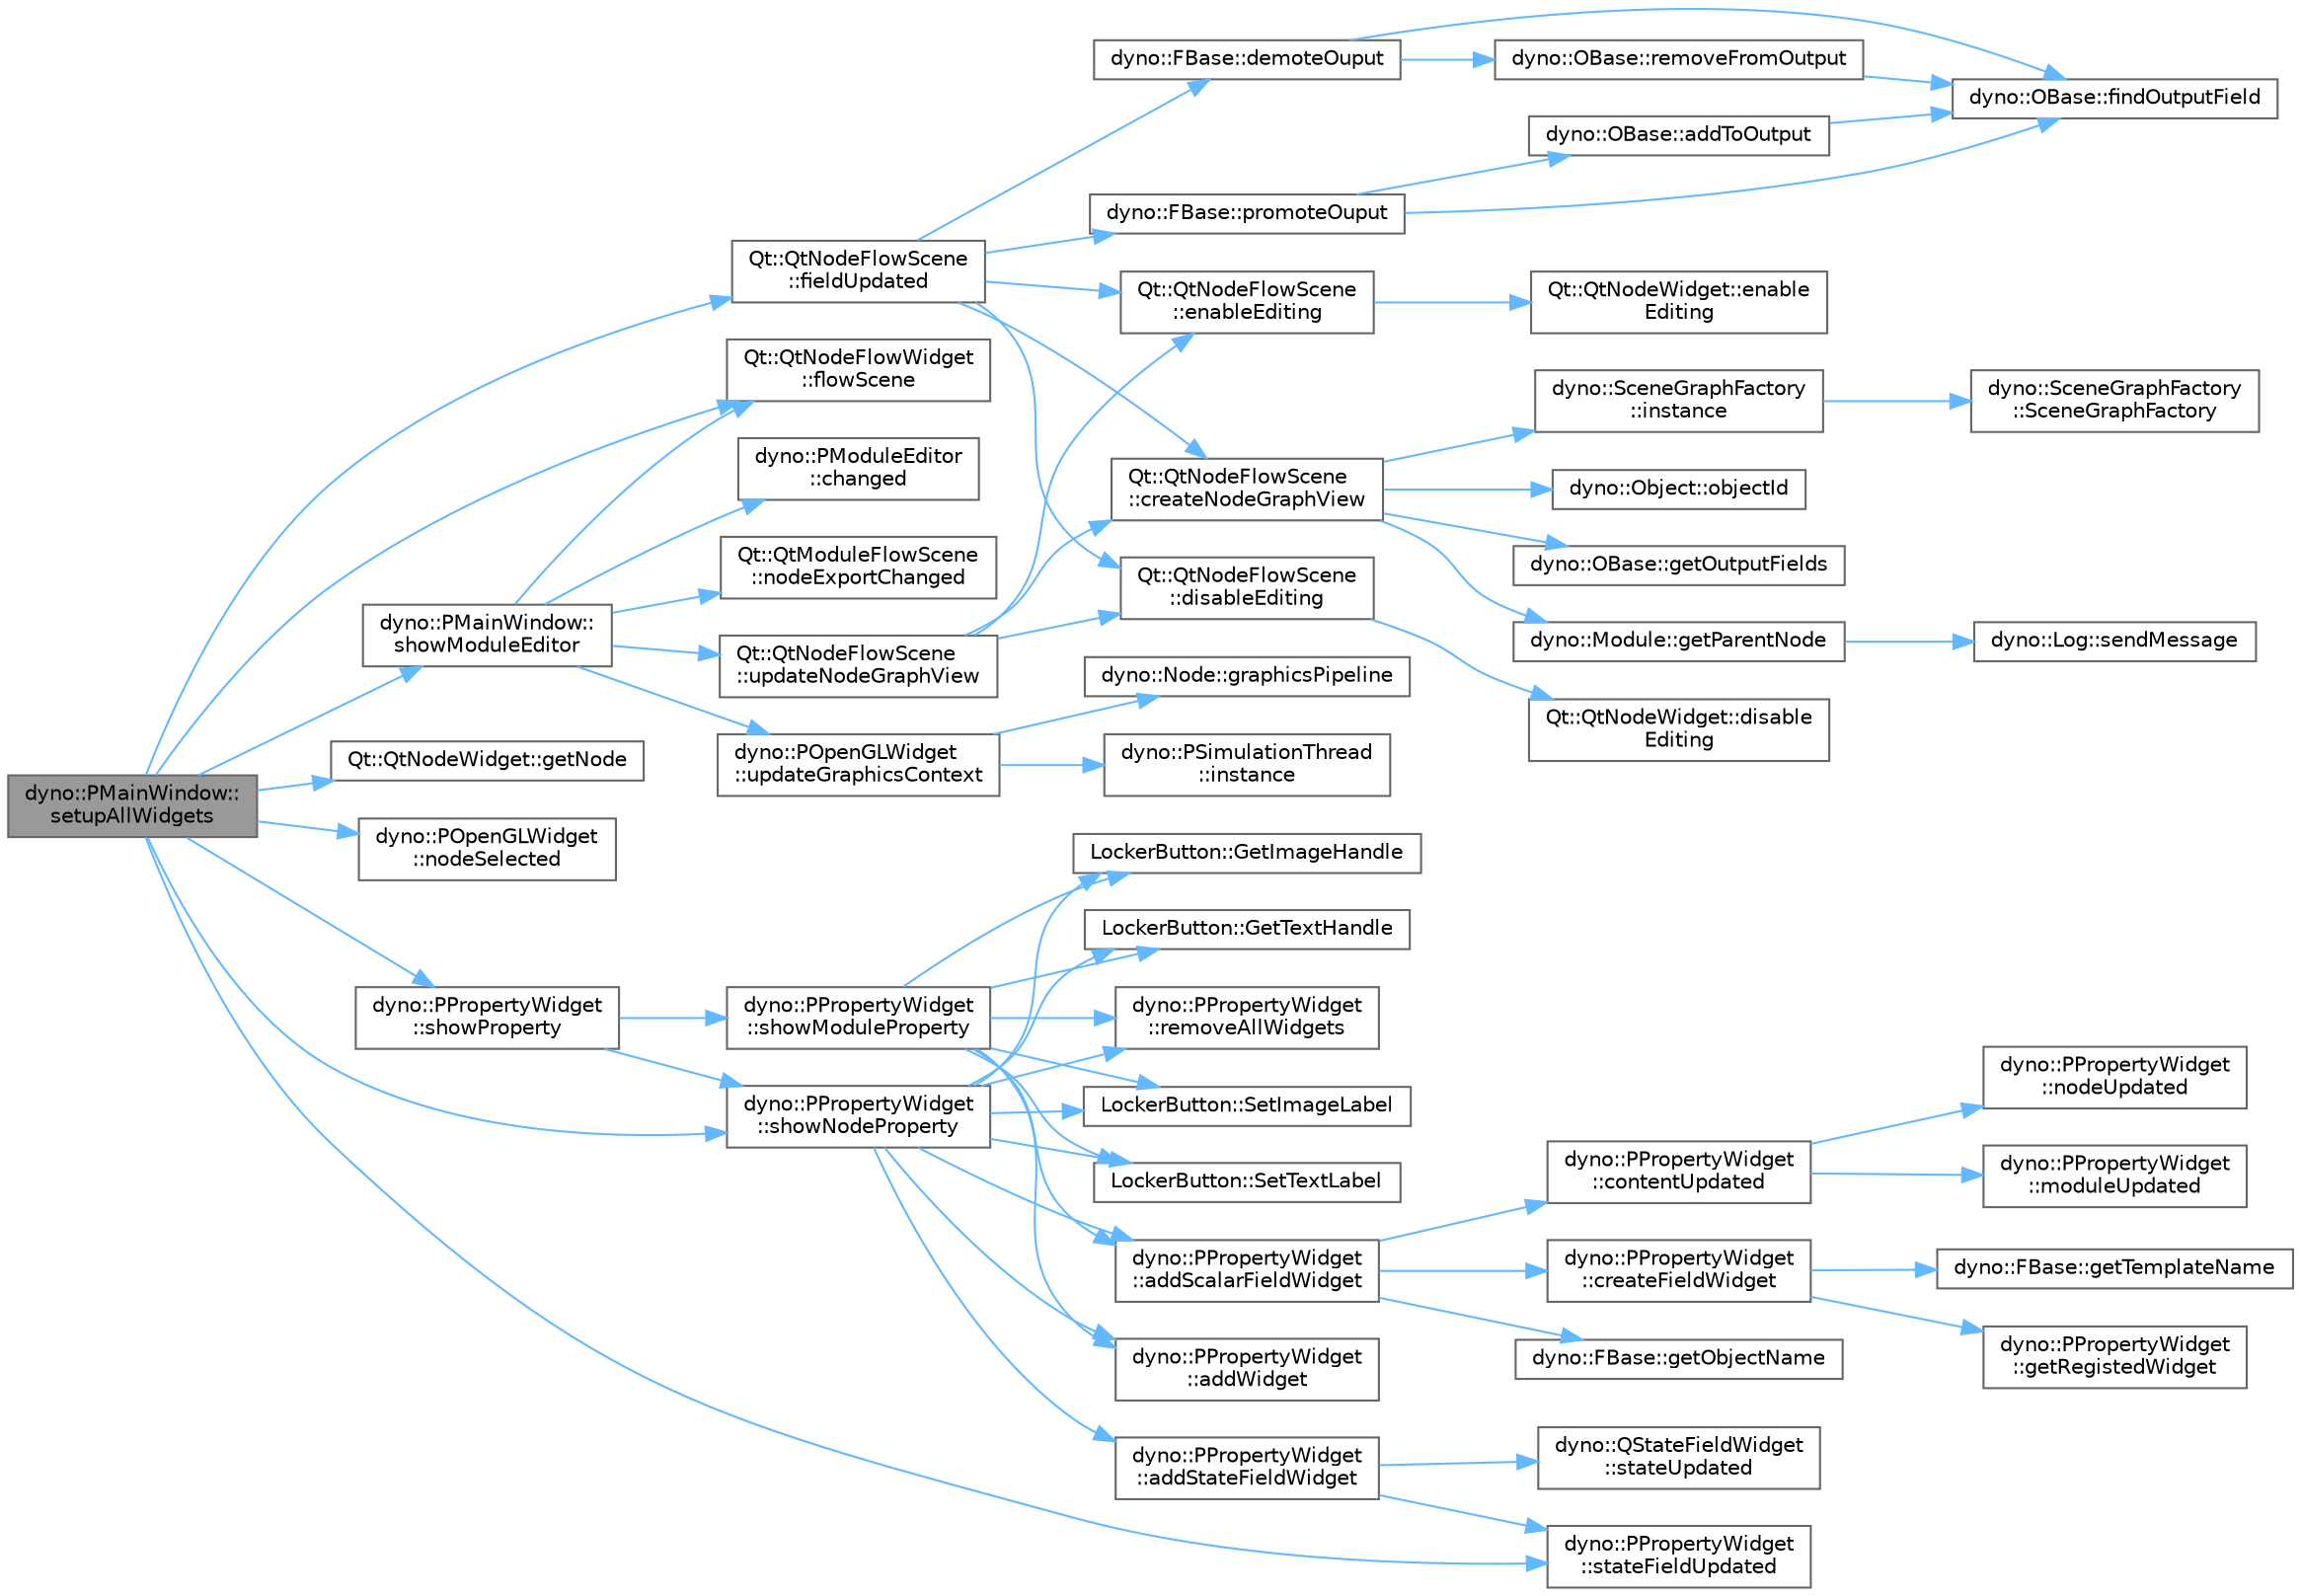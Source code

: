 digraph "dyno::PMainWindow::setupAllWidgets"
{
 // LATEX_PDF_SIZE
  bgcolor="transparent";
  edge [fontname=Helvetica,fontsize=10,labelfontname=Helvetica,labelfontsize=10];
  node [fontname=Helvetica,fontsize=10,shape=box,height=0.2,width=0.4];
  rankdir="LR";
  Node1 [id="Node000001",label="dyno::PMainWindow::\lsetupAllWidgets",height=0.2,width=0.4,color="gray40", fillcolor="grey60", style="filled", fontcolor="black",tooltip=" "];
  Node1 -> Node2 [id="edge1_Node000001_Node000002",color="steelblue1",style="solid",tooltip=" "];
  Node2 [id="Node000002",label="Qt::QtNodeFlowScene\l::fieldUpdated",height=0.2,width=0.4,color="grey40", fillcolor="white", style="filled",URL="$class_qt_1_1_qt_node_flow_scene.html#ae706c22e0e9f25428ef70bf3177767f2",tooltip=" "];
  Node2 -> Node3 [id="edge2_Node000002_Node000003",color="steelblue1",style="solid",tooltip=" "];
  Node3 [id="Node000003",label="Qt::QtNodeFlowScene\l::createNodeGraphView",height=0.2,width=0.4,color="grey40", fillcolor="white", style="filled",URL="$class_qt_1_1_qt_node_flow_scene.html#a89206a4a64a463931313a1facf24da06",tooltip="create a QT-based view for the active scene graph."];
  Node3 -> Node4 [id="edge3_Node000003_Node000004",color="steelblue1",style="solid",tooltip=" "];
  Node4 [id="Node000004",label="dyno::OBase::getOutputFields",height=0.2,width=0.4,color="grey40", fillcolor="white", style="filled",URL="$classdyno_1_1_o_base.html#a3e429b5c73bc7ae8ef707cd40ac3a2e5",tooltip=" "];
  Node3 -> Node5 [id="edge4_Node000003_Node000005",color="steelblue1",style="solid",tooltip=" "];
  Node5 [id="Node000005",label="dyno::Module::getParentNode",height=0.2,width=0.4,color="grey40", fillcolor="white", style="filled",URL="$classdyno_1_1_module.html#a3e3dbcc0b37a89a0be80542fbcd85d2f",tooltip=" "];
  Node5 -> Node6 [id="edge5_Node000005_Node000006",color="steelblue1",style="solid",tooltip=" "];
  Node6 [id="Node000006",label="dyno::Log::sendMessage",height=0.2,width=0.4,color="grey40", fillcolor="white", style="filled",URL="$classdyno_1_1_log.html#ade134ff996b87eb30b5cab64bc73ad28",tooltip="Add a new message to log."];
  Node3 -> Node7 [id="edge6_Node000003_Node000007",color="steelblue1",style="solid",tooltip=" "];
  Node7 [id="Node000007",label="dyno::SceneGraphFactory\l::instance",height=0.2,width=0.4,color="grey40", fillcolor="white", style="filled",URL="$classdyno_1_1_scene_graph_factory.html#a734602c4eaa53d89bd0293015383677b",tooltip=" "];
  Node7 -> Node8 [id="edge7_Node000007_Node000008",color="steelblue1",style="solid",tooltip=" "];
  Node8 [id="Node000008",label="dyno::SceneGraphFactory\l::SceneGraphFactory",height=0.2,width=0.4,color="grey40", fillcolor="white", style="filled",URL="$classdyno_1_1_scene_graph_factory.html#a8903c0a4594870792c19db4302361bad",tooltip=" "];
  Node3 -> Node9 [id="edge8_Node000003_Node000009",color="steelblue1",style="solid",tooltip=" "];
  Node9 [id="Node000009",label="dyno::Object::objectId",height=0.2,width=0.4,color="grey40", fillcolor="white", style="filled",URL="$classdyno_1_1_object.html#a5105729f9f9faf65100b999d076418c8",tooltip=" "];
  Node2 -> Node10 [id="edge9_Node000002_Node000010",color="steelblue1",style="solid",tooltip=" "];
  Node10 [id="Node000010",label="dyno::FBase::demoteOuput",height=0.2,width=0.4,color="grey40", fillcolor="white", style="filled",URL="$classdyno_1_1_f_base.html#ac77a8b8016d61729e4051ce95b7af4b4",tooltip="Hide a state field from outputs."];
  Node10 -> Node11 [id="edge10_Node000010_Node000011",color="steelblue1",style="solid",tooltip=" "];
  Node11 [id="Node000011",label="dyno::OBase::findOutputField",height=0.2,width=0.4,color="grey40", fillcolor="white", style="filled",URL="$classdyno_1_1_o_base.html#a0a9735a2942cbc82f430d235e957edc5",tooltip=" "];
  Node10 -> Node12 [id="edge11_Node000010_Node000012",color="steelblue1",style="solid",tooltip=" "];
  Node12 [id="Node000012",label="dyno::OBase::removeFromOutput",height=0.2,width=0.4,color="grey40", fillcolor="white", style="filled",URL="$classdyno_1_1_o_base.html#ada356355f2102f1a7d3223e1416cd9dc",tooltip=" "];
  Node12 -> Node11 [id="edge12_Node000012_Node000011",color="steelblue1",style="solid",tooltip=" "];
  Node2 -> Node13 [id="edge13_Node000002_Node000013",color="steelblue1",style="solid",tooltip=" "];
  Node13 [id="Node000013",label="Qt::QtNodeFlowScene\l::disableEditing",height=0.2,width=0.4,color="grey40", fillcolor="white", style="filled",URL="$class_qt_1_1_qt_node_flow_scene.html#aa26f9a3ae86fe2565a7a50c5274d180c",tooltip=" "];
  Node13 -> Node14 [id="edge14_Node000013_Node000014",color="steelblue1",style="solid",tooltip=" "];
  Node14 [id="Node000014",label="Qt::QtNodeWidget::disable\lEditing",height=0.2,width=0.4,color="grey40", fillcolor="white", style="filled",URL="$class_qt_1_1_qt_node_widget.html#a8fad4628e22f202b96313524f996bc2d",tooltip="When disabled, the scenegraph can not be affected by the corresponding GUI."];
  Node2 -> Node15 [id="edge15_Node000002_Node000015",color="steelblue1",style="solid",tooltip=" "];
  Node15 [id="Node000015",label="Qt::QtNodeFlowScene\l::enableEditing",height=0.2,width=0.4,color="grey40", fillcolor="white", style="filled",URL="$class_qt_1_1_qt_node_flow_scene.html#af484b83f48a4bd4585e12ed65f088cea",tooltip=" "];
  Node15 -> Node16 [id="edge16_Node000015_Node000016",color="steelblue1",style="solid",tooltip=" "];
  Node16 [id="Node000016",label="Qt::QtNodeWidget::enable\lEditing",height=0.2,width=0.4,color="grey40", fillcolor="white", style="filled",URL="$class_qt_1_1_qt_node_widget.html#ad0bc6c8cc337b5e9038eb1e4202cedec",tooltip="When enabled, the scenegraph can be updated as long as the corresponding GUI is updated."];
  Node2 -> Node17 [id="edge17_Node000002_Node000017",color="steelblue1",style="solid",tooltip=" "];
  Node17 [id="Node000017",label="dyno::FBase::promoteOuput",height=0.2,width=0.4,color="grey40", fillcolor="white", style="filled",URL="$classdyno_1_1_f_base.html#a3e7cf3c5b35244831c956ddd77a3eade",tooltip="Display a state field as an ouput field."];
  Node17 -> Node18 [id="edge18_Node000017_Node000018",color="steelblue1",style="solid",tooltip=" "];
  Node18 [id="Node000018",label="dyno::OBase::addToOutput",height=0.2,width=0.4,color="grey40", fillcolor="white", style="filled",URL="$classdyno_1_1_o_base.html#afee38400e04dd178e78f32f2f190ea8a",tooltip=" "];
  Node18 -> Node11 [id="edge19_Node000018_Node000011",color="steelblue1",style="solid",tooltip=" "];
  Node17 -> Node11 [id="edge20_Node000017_Node000011",color="steelblue1",style="solid",tooltip=" "];
  Node1 -> Node19 [id="edge21_Node000001_Node000019",color="steelblue1",style="solid",tooltip=" "];
  Node19 [id="Node000019",label="Qt::QtNodeFlowWidget\l::flowScene",height=0.2,width=0.4,color="grey40", fillcolor="white", style="filled",URL="$class_qt_1_1_qt_node_flow_widget.html#a17c1ab95842a6def36df6962ad45a32b",tooltip=" "];
  Node1 -> Node20 [id="edge22_Node000001_Node000020",color="steelblue1",style="solid",tooltip=" "];
  Node20 [id="Node000020",label="Qt::QtNodeWidget::getNode",height=0.2,width=0.4,color="grey40", fillcolor="white", style="filled",URL="$class_qt_1_1_qt_node_widget.html#af1350f75e828fab6b9713c6ed0719406",tooltip=" "];
  Node1 -> Node21 [id="edge23_Node000001_Node000021",color="steelblue1",style="solid",tooltip=" "];
  Node21 [id="Node000021",label="dyno::POpenGLWidget\l::nodeSelected",height=0.2,width=0.4,color="grey40", fillcolor="white", style="filled",URL="$classdyno_1_1_p_open_g_l_widget.html#a004301e0078029cc3a9c24786d0a0d74",tooltip=" "];
  Node1 -> Node22 [id="edge24_Node000001_Node000022",color="steelblue1",style="solid",tooltip=" "];
  Node22 [id="Node000022",label="dyno::PMainWindow::\lshowModuleEditor",height=0.2,width=0.4,color="grey40", fillcolor="white", style="filled",URL="$classdyno_1_1_p_main_window.html#a7b4fc7b67d578c57cc9600ed7aeb0154",tooltip=" "];
  Node22 -> Node23 [id="edge25_Node000022_Node000023",color="steelblue1",style="solid",tooltip=" "];
  Node23 [id="Node000023",label="dyno::PModuleEditor\l::changed",height=0.2,width=0.4,color="grey40", fillcolor="white", style="filled",URL="$classdyno_1_1_p_module_editor.html#ac9ceeb27cdb346e94ef4c017f359f5b5",tooltip=" "];
  Node22 -> Node19 [id="edge26_Node000022_Node000019",color="steelblue1",style="solid",tooltip=" "];
  Node22 -> Node24 [id="edge27_Node000022_Node000024",color="steelblue1",style="solid",tooltip=" "];
  Node24 [id="Node000024",label="Qt::QtModuleFlowScene\l::nodeExportChanged",height=0.2,width=0.4,color="grey40", fillcolor="white", style="filled",URL="$class_qt_1_1_qt_module_flow_scene.html#a59a16aca07909797ab11a4076534819e",tooltip=" "];
  Node22 -> Node25 [id="edge28_Node000022_Node000025",color="steelblue1",style="solid",tooltip=" "];
  Node25 [id="Node000025",label="dyno::POpenGLWidget\l::updateGraphicsContext",height=0.2,width=0.4,color="grey40", fillcolor="white", style="filled",URL="$classdyno_1_1_p_open_g_l_widget.html#a28e1f9015720364115be83ab5ba89d18",tooltip=" "];
  Node25 -> Node26 [id="edge29_Node000025_Node000026",color="steelblue1",style="solid",tooltip=" "];
  Node26 [id="Node000026",label="dyno::Node::graphicsPipeline",height=0.2,width=0.4,color="grey40", fillcolor="white", style="filled",URL="$classdyno_1_1_node.html#a0a775162e9f479bc5b4252fc2afc1226",tooltip=" "];
  Node25 -> Node27 [id="edge30_Node000025_Node000027",color="steelblue1",style="solid",tooltip=" "];
  Node27 [id="Node000027",label="dyno::PSimulationThread\l::instance",height=0.2,width=0.4,color="grey40", fillcolor="white", style="filled",URL="$classdyno_1_1_p_simulation_thread.html#aa6c154b97badd562a3d04e7bf3b736b1",tooltip=" "];
  Node22 -> Node28 [id="edge31_Node000022_Node000028",color="steelblue1",style="solid",tooltip=" "];
  Node28 [id="Node000028",label="Qt::QtNodeFlowScene\l::updateNodeGraphView",height=0.2,width=0.4,color="grey40", fillcolor="white", style="filled",URL="$class_qt_1_1_qt_node_flow_scene.html#a5724b716b70d0eda88128b6ad40b3e16",tooltip="Update the view only for the active scene graph, the data model will not be changed."];
  Node28 -> Node3 [id="edge32_Node000028_Node000003",color="steelblue1",style="solid",tooltip=" "];
  Node28 -> Node13 [id="edge33_Node000028_Node000013",color="steelblue1",style="solid",tooltip=" "];
  Node28 -> Node15 [id="edge34_Node000028_Node000015",color="steelblue1",style="solid",tooltip=" "];
  Node1 -> Node29 [id="edge35_Node000001_Node000029",color="steelblue1",style="solid",tooltip=" "];
  Node29 [id="Node000029",label="dyno::PPropertyWidget\l::showNodeProperty",height=0.2,width=0.4,color="grey40", fillcolor="white", style="filled",URL="$classdyno_1_1_p_property_widget.html#a9b6c7d8c1385a2d3a4c0f26681a870c6",tooltip=" "];
  Node29 -> Node30 [id="edge36_Node000029_Node000030",color="steelblue1",style="solid",tooltip=" "];
  Node30 [id="Node000030",label="dyno::PPropertyWidget\l::addScalarFieldWidget",height=0.2,width=0.4,color="grey40", fillcolor="white", style="filled",URL="$classdyno_1_1_p_property_widget.html#acd088d209386cb84d9a6540507de9228",tooltip=" "];
  Node30 -> Node31 [id="edge37_Node000030_Node000031",color="steelblue1",style="solid",tooltip=" "];
  Node31 [id="Node000031",label="dyno::PPropertyWidget\l::contentUpdated",height=0.2,width=0.4,color="grey40", fillcolor="white", style="filled",URL="$classdyno_1_1_p_property_widget.html#a3dc378f318479fb81c1084faf6df767f",tooltip=" "];
  Node31 -> Node32 [id="edge38_Node000031_Node000032",color="steelblue1",style="solid",tooltip=" "];
  Node32 [id="Node000032",label="dyno::PPropertyWidget\l::moduleUpdated",height=0.2,width=0.4,color="grey40", fillcolor="white", style="filled",URL="$classdyno_1_1_p_property_widget.html#af23bf6697adc0616ef429beb0719f719",tooltip=" "];
  Node31 -> Node33 [id="edge39_Node000031_Node000033",color="steelblue1",style="solid",tooltip=" "];
  Node33 [id="Node000033",label="dyno::PPropertyWidget\l::nodeUpdated",height=0.2,width=0.4,color="grey40", fillcolor="white", style="filled",URL="$classdyno_1_1_p_property_widget.html#a1799a491d351417babb5a7cf24391421",tooltip=" "];
  Node30 -> Node34 [id="edge40_Node000030_Node000034",color="steelblue1",style="solid",tooltip=" "];
  Node34 [id="Node000034",label="dyno::PPropertyWidget\l::createFieldWidget",height=0.2,width=0.4,color="grey40", fillcolor="white", style="filled",URL="$classdyno_1_1_p_property_widget.html#a863b6454d83b99642dab523d4a8cc6c3",tooltip=" "];
  Node34 -> Node35 [id="edge41_Node000034_Node000035",color="steelblue1",style="solid",tooltip=" "];
  Node35 [id="Node000035",label="dyno::PPropertyWidget\l::getRegistedWidget",height=0.2,width=0.4,color="grey40", fillcolor="white", style="filled",URL="$classdyno_1_1_p_property_widget.html#a0dcf0d7c354b8230a92f66ab548cf2cf",tooltip=" "];
  Node34 -> Node36 [id="edge42_Node000034_Node000036",color="steelblue1",style="solid",tooltip=" "];
  Node36 [id="Node000036",label="dyno::FBase::getTemplateName",height=0.2,width=0.4,color="grey40", fillcolor="white", style="filled",URL="$classdyno_1_1_f_base.html#a751d22e6e218a65ccc35783801d09308",tooltip=" "];
  Node30 -> Node37 [id="edge43_Node000030_Node000037",color="steelblue1",style="solid",tooltip=" "];
  Node37 [id="Node000037",label="dyno::FBase::getObjectName",height=0.2,width=0.4,color="grey40", fillcolor="white", style="filled",URL="$classdyno_1_1_f_base.html#a1142c17b3aa48a8f53280e4a0eb75992",tooltip=" "];
  Node29 -> Node38 [id="edge44_Node000029_Node000038",color="steelblue1",style="solid",tooltip=" "];
  Node38 [id="Node000038",label="dyno::PPropertyWidget\l::addStateFieldWidget",height=0.2,width=0.4,color="grey40", fillcolor="white", style="filled",URL="$classdyno_1_1_p_property_widget.html#a044f1160fe6763bafdebd240adb1d115",tooltip=" "];
  Node38 -> Node39 [id="edge45_Node000038_Node000039",color="steelblue1",style="solid",tooltip=" "];
  Node39 [id="Node000039",label="dyno::PPropertyWidget\l::stateFieldUpdated",height=0.2,width=0.4,color="grey40", fillcolor="white", style="filled",URL="$classdyno_1_1_p_property_widget.html#af4174e4c9e858451d82045f4d8a2d97f",tooltip=" "];
  Node38 -> Node40 [id="edge46_Node000038_Node000040",color="steelblue1",style="solid",tooltip=" "];
  Node40 [id="Node000040",label="dyno::QStateFieldWidget\l::stateUpdated",height=0.2,width=0.4,color="grey40", fillcolor="white", style="filled",URL="$classdyno_1_1_q_state_field_widget.html#a963224acc88e6364dd61d7981936dbaa",tooltip=" "];
  Node29 -> Node41 [id="edge47_Node000029_Node000041",color="steelblue1",style="solid",tooltip=" "];
  Node41 [id="Node000041",label="dyno::PPropertyWidget\l::addWidget",height=0.2,width=0.4,color="grey40", fillcolor="white", style="filled",URL="$classdyno_1_1_p_property_widget.html#a64c642055df63685fdff4a38bb05546c",tooltip=" "];
  Node29 -> Node42 [id="edge48_Node000029_Node000042",color="steelblue1",style="solid",tooltip=" "];
  Node42 [id="Node000042",label="LockerButton::GetImageHandle",height=0.2,width=0.4,color="grey40", fillcolor="white", style="filled",URL="$class_locker_button.html#a26351e6b820e6580d8121ed584734235",tooltip=" "];
  Node29 -> Node43 [id="edge49_Node000029_Node000043",color="steelblue1",style="solid",tooltip=" "];
  Node43 [id="Node000043",label="LockerButton::GetTextHandle",height=0.2,width=0.4,color="grey40", fillcolor="white", style="filled",URL="$class_locker_button.html#acd4f820ab10fb9b19f2eb5e13904df84",tooltip=" "];
  Node29 -> Node44 [id="edge50_Node000029_Node000044",color="steelblue1",style="solid",tooltip=" "];
  Node44 [id="Node000044",label="dyno::PPropertyWidget\l::removeAllWidgets",height=0.2,width=0.4,color="grey40", fillcolor="white", style="filled",URL="$classdyno_1_1_p_property_widget.html#a2f5db7f7dc59c1f9cc0dcb0cf551771e",tooltip=" "];
  Node29 -> Node45 [id="edge51_Node000029_Node000045",color="steelblue1",style="solid",tooltip=" "];
  Node45 [id="Node000045",label="LockerButton::SetImageLabel",height=0.2,width=0.4,color="grey40", fillcolor="white", style="filled",URL="$class_locker_button.html#a23e03e5ad6aafd27b3fc98e334322d5f",tooltip=" "];
  Node29 -> Node46 [id="edge52_Node000029_Node000046",color="steelblue1",style="solid",tooltip=" "];
  Node46 [id="Node000046",label="LockerButton::SetTextLabel",height=0.2,width=0.4,color="grey40", fillcolor="white", style="filled",URL="$class_locker_button.html#ad56d675ec14901d7bdad9b6344b0e39b",tooltip=" "];
  Node1 -> Node47 [id="edge53_Node000001_Node000047",color="steelblue1",style="solid",tooltip=" "];
  Node47 [id="Node000047",label="dyno::PPropertyWidget\l::showProperty",height=0.2,width=0.4,color="grey40", fillcolor="white", style="filled",URL="$classdyno_1_1_p_property_widget.html#a0281bbdcdc49deb5b7b2d5ed25f770da",tooltip=" "];
  Node47 -> Node48 [id="edge54_Node000047_Node000048",color="steelblue1",style="solid",tooltip=" "];
  Node48 [id="Node000048",label="dyno::PPropertyWidget\l::showModuleProperty",height=0.2,width=0.4,color="grey40", fillcolor="white", style="filled",URL="$classdyno_1_1_p_property_widget.html#a24ab7e6691eac5b1f620eef9ed66273e",tooltip=" "];
  Node48 -> Node30 [id="edge55_Node000048_Node000030",color="steelblue1",style="solid",tooltip=" "];
  Node48 -> Node41 [id="edge56_Node000048_Node000041",color="steelblue1",style="solid",tooltip=" "];
  Node48 -> Node42 [id="edge57_Node000048_Node000042",color="steelblue1",style="solid",tooltip=" "];
  Node48 -> Node43 [id="edge58_Node000048_Node000043",color="steelblue1",style="solid",tooltip=" "];
  Node48 -> Node44 [id="edge59_Node000048_Node000044",color="steelblue1",style="solid",tooltip=" "];
  Node48 -> Node45 [id="edge60_Node000048_Node000045",color="steelblue1",style="solid",tooltip=" "];
  Node48 -> Node46 [id="edge61_Node000048_Node000046",color="steelblue1",style="solid",tooltip=" "];
  Node47 -> Node29 [id="edge62_Node000047_Node000029",color="steelblue1",style="solid",tooltip=" "];
  Node1 -> Node39 [id="edge63_Node000001_Node000039",color="steelblue1",style="solid",tooltip=" "];
}
